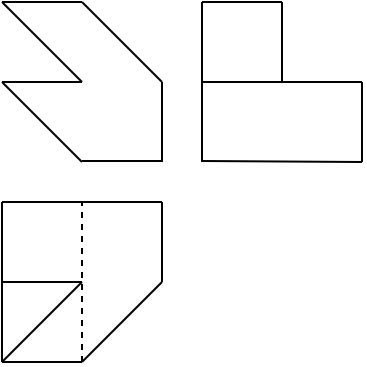 <mxfile version="13.5.8" type="github"><diagram name="Page-1" id="ff44883e-f642-bcb2-894b-16b3d25a3f0b"><mxGraphModel dx="395" dy="220" grid="1" gridSize="10" guides="1" tooltips="1" connect="1" arrows="1" fold="1" page="1" pageScale="1.5" pageWidth="1169" pageHeight="826" background="#ffffff" math="0" shadow="0"><root><mxCell id="0" style=";html=1;"/><mxCell id="1" style=";html=1;" parent="0"/><mxCell id="dPA2LxachZLDPwLYxyOA-1" value="" style="endArrow=none;html=1;" edge="1" parent="1"><mxGeometry width="50" height="50" relative="1" as="geometry"><mxPoint x="240" y="360" as="sourcePoint"/><mxPoint x="280" y="360" as="targetPoint"/></mxGeometry></mxCell><mxCell id="dPA2LxachZLDPwLYxyOA-2" value="" style="endArrow=none;html=1;" edge="1" parent="1"><mxGeometry width="50" height="50" relative="1" as="geometry"><mxPoint x="240" y="360" as="sourcePoint"/><mxPoint x="280" y="400" as="targetPoint"/></mxGeometry></mxCell><mxCell id="dPA2LxachZLDPwLYxyOA-3" value="" style="endArrow=none;html=1;" edge="1" parent="1"><mxGeometry width="50" height="50" relative="1" as="geometry"><mxPoint x="240" y="400" as="sourcePoint"/><mxPoint x="280" y="400" as="targetPoint"/></mxGeometry></mxCell><mxCell id="dPA2LxachZLDPwLYxyOA-4" value="" style="endArrow=none;html=1;" edge="1" parent="1"><mxGeometry width="50" height="50" relative="1" as="geometry"><mxPoint x="240" y="400" as="sourcePoint"/><mxPoint x="280" y="440" as="targetPoint"/></mxGeometry></mxCell><mxCell id="dPA2LxachZLDPwLYxyOA-5" value="" style="endArrow=none;html=1;" edge="1" parent="1"><mxGeometry width="50" height="50" relative="1" as="geometry"><mxPoint x="280" y="439.52" as="sourcePoint"/><mxPoint x="320" y="439.52" as="targetPoint"/></mxGeometry></mxCell><mxCell id="dPA2LxachZLDPwLYxyOA-6" value="" style="endArrow=none;html=1;" edge="1" parent="1"><mxGeometry width="50" height="50" relative="1" as="geometry"><mxPoint x="320" y="400" as="sourcePoint"/><mxPoint x="320" y="440" as="targetPoint"/></mxGeometry></mxCell><mxCell id="dPA2LxachZLDPwLYxyOA-7" value="" style="endArrow=none;html=1;" edge="1" parent="1"><mxGeometry width="50" height="50" relative="1" as="geometry"><mxPoint x="280" y="360" as="sourcePoint"/><mxPoint x="320" y="400" as="targetPoint"/></mxGeometry></mxCell><mxCell id="dPA2LxachZLDPwLYxyOA-8" value="" style="endArrow=none;html=1;" edge="1" parent="1"><mxGeometry width="50" height="50" relative="1" as="geometry"><mxPoint x="340" y="360" as="sourcePoint"/><mxPoint x="380" y="360" as="targetPoint"/></mxGeometry></mxCell><mxCell id="dPA2LxachZLDPwLYxyOA-9" value="" style="endArrow=none;html=1;" edge="1" parent="1"><mxGeometry width="50" height="50" relative="1" as="geometry"><mxPoint x="340" y="400" as="sourcePoint"/><mxPoint x="340" y="360" as="targetPoint"/></mxGeometry></mxCell><mxCell id="dPA2LxachZLDPwLYxyOA-10" value="" style="endArrow=none;html=1;" edge="1" parent="1"><mxGeometry width="50" height="50" relative="1" as="geometry"><mxPoint x="340" y="400" as="sourcePoint"/><mxPoint x="420" y="400" as="targetPoint"/></mxGeometry></mxCell><mxCell id="dPA2LxachZLDPwLYxyOA-11" value="" style="endArrow=none;html=1;" edge="1" parent="1"><mxGeometry width="50" height="50" relative="1" as="geometry"><mxPoint x="380" y="360" as="sourcePoint"/><mxPoint x="380" y="400" as="targetPoint"/></mxGeometry></mxCell><mxCell id="dPA2LxachZLDPwLYxyOA-12" value="" style="endArrow=none;html=1;" edge="1" parent="1"><mxGeometry width="50" height="50" relative="1" as="geometry"><mxPoint x="340" y="400" as="sourcePoint"/><mxPoint x="340" y="440" as="targetPoint"/></mxGeometry></mxCell><mxCell id="dPA2LxachZLDPwLYxyOA-13" value="" style="endArrow=none;html=1;" edge="1" parent="1"><mxGeometry width="50" height="50" relative="1" as="geometry"><mxPoint x="340" y="439.52" as="sourcePoint"/><mxPoint x="420" y="440" as="targetPoint"/></mxGeometry></mxCell><mxCell id="dPA2LxachZLDPwLYxyOA-14" value="" style="endArrow=none;html=1;" edge="1" parent="1"><mxGeometry width="50" height="50" relative="1" as="geometry"><mxPoint x="420" y="400" as="sourcePoint"/><mxPoint x="420" y="440" as="targetPoint"/></mxGeometry></mxCell><mxCell id="dPA2LxachZLDPwLYxyOA-16" value="" style="endArrow=none;html=1;" edge="1" parent="1"><mxGeometry width="50" height="50" relative="1" as="geometry"><mxPoint x="240" y="460" as="sourcePoint"/><mxPoint x="240" y="540" as="targetPoint"/></mxGeometry></mxCell><mxCell id="dPA2LxachZLDPwLYxyOA-17" value="" style="endArrow=none;html=1;" edge="1" parent="1"><mxGeometry width="50" height="50" relative="1" as="geometry"><mxPoint x="240" y="460" as="sourcePoint"/><mxPoint x="320" y="460" as="targetPoint"/></mxGeometry></mxCell><mxCell id="dPA2LxachZLDPwLYxyOA-18" value="" style="endArrow=none;html=1;" edge="1" parent="1"><mxGeometry width="50" height="50" relative="1" as="geometry"><mxPoint x="320" y="460" as="sourcePoint"/><mxPoint x="320" y="500" as="targetPoint"/></mxGeometry></mxCell><mxCell id="dPA2LxachZLDPwLYxyOA-19" value="" style="endArrow=none;html=1;" edge="1" parent="1"><mxGeometry width="50" height="50" relative="1" as="geometry"><mxPoint x="320" y="500" as="sourcePoint"/><mxPoint x="280" y="540" as="targetPoint"/></mxGeometry></mxCell><mxCell id="dPA2LxachZLDPwLYxyOA-20" value="" style="endArrow=none;html=1;" edge="1" parent="1"><mxGeometry width="50" height="50" relative="1" as="geometry"><mxPoint x="240" y="540" as="sourcePoint"/><mxPoint x="280" y="540" as="targetPoint"/></mxGeometry></mxCell><mxCell id="dPA2LxachZLDPwLYxyOA-21" value="" style="endArrow=none;html=1;" edge="1" parent="1"><mxGeometry width="50" height="50" relative="1" as="geometry"><mxPoint x="280" y="500" as="sourcePoint"/><mxPoint x="240" y="540" as="targetPoint"/></mxGeometry></mxCell><mxCell id="dPA2LxachZLDPwLYxyOA-22" value="" style="endArrow=none;html=1;" edge="1" parent="1"><mxGeometry width="50" height="50" relative="1" as="geometry"><mxPoint x="240" y="500" as="sourcePoint"/><mxPoint x="280" y="500" as="targetPoint"/></mxGeometry></mxCell><mxCell id="dPA2LxachZLDPwLYxyOA-24" value="" style="endArrow=none;dashed=1;html=1;" edge="1" parent="1"><mxGeometry width="50" height="50" relative="1" as="geometry"><mxPoint x="280" y="540" as="sourcePoint"/><mxPoint x="280" y="460" as="targetPoint"/></mxGeometry></mxCell></root></mxGraphModel></diagram></mxfile>